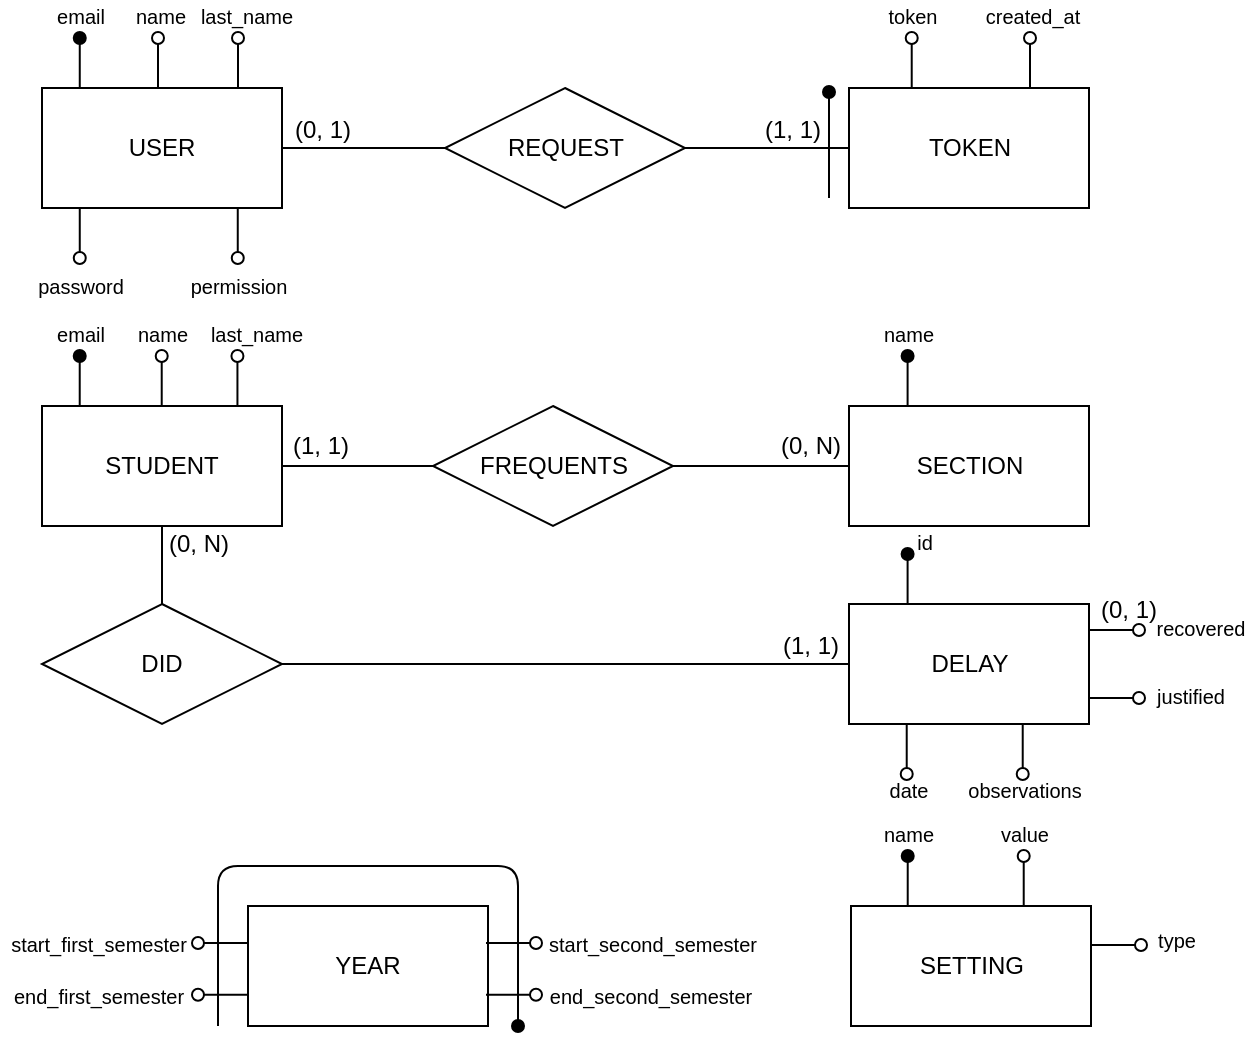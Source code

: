 <mxfile version="13.1.1"><diagram id="CAQS41Llxxm36ASOfEnQ" name="Page-1"><mxGraphModel dx="1153" dy="680" grid="1" gridSize="10" guides="1" tooltips="1" connect="1" arrows="1" fold="1" page="1" pageScale="1" pageWidth="850" pageHeight="1100" math="0" shadow="0"><root><mxCell id="0"/><mxCell id="1" parent="0"/><mxCell id="pjUSUsHLL46q0Gb_xvXX-1" value="USER" style="rounded=0;whiteSpace=wrap;html=1;" vertex="1" parent="1"><mxGeometry x="101" y="144" width="120" height="60" as="geometry"/></mxCell><mxCell id="pjUSUsHLL46q0Gb_xvXX-2" value="" style="endArrow=oval;html=1;endFill=1;" edge="1" parent="1"><mxGeometry width="50" height="50" relative="1" as="geometry"><mxPoint x="119.88" y="144" as="sourcePoint"/><mxPoint x="119.88" y="119" as="targetPoint"/></mxGeometry></mxCell><mxCell id="pjUSUsHLL46q0Gb_xvXX-3" value="email" style="text;html=1;align=center;verticalAlign=middle;resizable=0;points=[];autosize=1;fontSize=10;" vertex="1" parent="1"><mxGeometry x="103" y="100" width="34" height="16" as="geometry"/></mxCell><mxCell id="pjUSUsHLL46q0Gb_xvXX-4" value="" style="endArrow=oval;html=1;endFill=0;" edge="1" parent="1"><mxGeometry width="50" height="50" relative="1" as="geometry"><mxPoint x="159" y="144" as="sourcePoint"/><mxPoint x="159" y="119" as="targetPoint"/></mxGeometry></mxCell><mxCell id="pjUSUsHLL46q0Gb_xvXX-5" value="name" style="text;html=1;align=center;verticalAlign=middle;resizable=0;points=[];autosize=1;fontSize=10;" vertex="1" parent="1"><mxGeometry x="142" y="100" width="35" height="16" as="geometry"/></mxCell><mxCell id="pjUSUsHLL46q0Gb_xvXX-6" value="" style="endArrow=oval;html=1;endFill=0;" edge="1" parent="1"><mxGeometry width="50" height="50" relative="1" as="geometry"><mxPoint x="199" y="144" as="sourcePoint"/><mxPoint x="199" y="119" as="targetPoint"/></mxGeometry></mxCell><mxCell id="pjUSUsHLL46q0Gb_xvXX-7" value="last_name" style="text;html=1;align=center;verticalAlign=middle;resizable=0;points=[];autosize=1;fontSize=10;" vertex="1" parent="1"><mxGeometry x="175" y="100" width="56" height="16" as="geometry"/></mxCell><mxCell id="pjUSUsHLL46q0Gb_xvXX-8" value="" style="endArrow=none;html=1;endFill=0;startArrow=oval;startFill=0;" edge="1" parent="1"><mxGeometry width="50" height="50" relative="1" as="geometry"><mxPoint x="119.88" y="229" as="sourcePoint"/><mxPoint x="119.88" y="204" as="targetPoint"/></mxGeometry></mxCell><mxCell id="pjUSUsHLL46q0Gb_xvXX-9" value="password" style="text;html=1;align=center;verticalAlign=middle;resizable=0;points=[];autosize=1;fontSize=10;" vertex="1" parent="1"><mxGeometry x="93.5" y="235" width="53" height="16" as="geometry"/></mxCell><mxCell id="pjUSUsHLL46q0Gb_xvXX-10" value="" style="endArrow=none;html=1;endFill=0;startArrow=oval;startFill=0;" edge="1" parent="1"><mxGeometry width="50" height="50" relative="1" as="geometry"><mxPoint x="198.88" y="229" as="sourcePoint"/><mxPoint x="198.88" y="204" as="targetPoint"/></mxGeometry></mxCell><mxCell id="pjUSUsHLL46q0Gb_xvXX-11" value="permission" style="text;html=1;align=center;verticalAlign=middle;resizable=0;points=[];autosize=1;fontSize=10;" vertex="1" parent="1"><mxGeometry x="170" y="235" width="58" height="16" as="geometry"/></mxCell><mxCell id="pjUSUsHLL46q0Gb_xvXX-12" style="edgeStyle=orthogonalEdgeStyle;rounded=0;orthogonalLoop=1;jettySize=auto;html=1;exitX=1;exitY=0.5;exitDx=0;exitDy=0;entryX=0;entryY=0.5;entryDx=0;entryDy=0;endArrow=none;endFill=0;" edge="1" parent="1" source="pjUSUsHLL46q0Gb_xvXX-14" target="pjUSUsHLL46q0Gb_xvXX-25"><mxGeometry relative="1" as="geometry"/></mxCell><mxCell id="pjUSUsHLL46q0Gb_xvXX-13" style="edgeStyle=orthogonalEdgeStyle;rounded=0;orthogonalLoop=1;jettySize=auto;html=1;exitX=0.5;exitY=1;exitDx=0;exitDy=0;endArrow=none;endFill=0;" edge="1" parent="1" source="pjUSUsHLL46q0Gb_xvXX-14" target="pjUSUsHLL46q0Gb_xvXX-41"><mxGeometry relative="1" as="geometry"/></mxCell><mxCell id="pjUSUsHLL46q0Gb_xvXX-14" value="STUDENT" style="rounded=0;whiteSpace=wrap;html=1;" vertex="1" parent="1"><mxGeometry x="101" y="303" width="120" height="60" as="geometry"/></mxCell><mxCell id="pjUSUsHLL46q0Gb_xvXX-15" value="" style="endArrow=oval;html=1;endFill=1;" edge="1" parent="1"><mxGeometry width="50" height="50" relative="1" as="geometry"><mxPoint x="119.86" y="303" as="sourcePoint"/><mxPoint x="119.86" y="278" as="targetPoint"/></mxGeometry></mxCell><mxCell id="pjUSUsHLL46q0Gb_xvXX-16" value="email" style="text;html=1;align=center;verticalAlign=middle;resizable=0;points=[];autosize=1;fontSize=10;" vertex="1" parent="1"><mxGeometry x="103" y="259" width="34" height="16" as="geometry"/></mxCell><mxCell id="pjUSUsHLL46q0Gb_xvXX-17" value="" style="endArrow=oval;html=1;endFill=0;" edge="1" parent="1"><mxGeometry width="50" height="50" relative="1" as="geometry"><mxPoint x="160.86" y="303" as="sourcePoint"/><mxPoint x="160.86" y="278" as="targetPoint"/></mxGeometry></mxCell><mxCell id="pjUSUsHLL46q0Gb_xvXX-18" value="name" style="text;html=1;align=center;verticalAlign=middle;resizable=0;points=[];autosize=1;fontSize=10;" vertex="1" parent="1"><mxGeometry x="143.5" y="259" width="35" height="16" as="geometry"/></mxCell><mxCell id="pjUSUsHLL46q0Gb_xvXX-19" value="" style="endArrow=oval;html=1;endFill=0;" edge="1" parent="1"><mxGeometry width="50" height="50" relative="1" as="geometry"><mxPoint x="198.72" y="303" as="sourcePoint"/><mxPoint x="198.72" y="278" as="targetPoint"/></mxGeometry></mxCell><mxCell id="pjUSUsHLL46q0Gb_xvXX-20" value="last_name" style="text;html=1;align=center;verticalAlign=middle;resizable=0;points=[];autosize=1;fontSize=10;" vertex="1" parent="1"><mxGeometry x="180" y="259" width="56" height="16" as="geometry"/></mxCell><mxCell id="pjUSUsHLL46q0Gb_xvXX-21" value="SECTION" style="rounded=0;whiteSpace=wrap;html=1;" vertex="1" parent="1"><mxGeometry x="504.5" y="303" width="120" height="60" as="geometry"/></mxCell><mxCell id="pjUSUsHLL46q0Gb_xvXX-22" value="" style="endArrow=oval;html=1;endFill=1;" edge="1" parent="1"><mxGeometry width="50" height="50" relative="1" as="geometry"><mxPoint x="533.8" y="303" as="sourcePoint"/><mxPoint x="533.8" y="278" as="targetPoint"/></mxGeometry></mxCell><mxCell id="pjUSUsHLL46q0Gb_xvXX-23" value="name" style="text;html=1;align=center;verticalAlign=middle;resizable=0;points=[];autosize=1;fontSize=10;" vertex="1" parent="1"><mxGeometry x="516.5" y="259" width="35" height="16" as="geometry"/></mxCell><mxCell id="pjUSUsHLL46q0Gb_xvXX-24" style="edgeStyle=orthogonalEdgeStyle;rounded=0;orthogonalLoop=1;jettySize=auto;html=1;exitX=1;exitY=0.5;exitDx=0;exitDy=0;entryX=0;entryY=0.5;entryDx=0;entryDy=0;endArrow=none;endFill=0;" edge="1" parent="1" source="pjUSUsHLL46q0Gb_xvXX-25" target="pjUSUsHLL46q0Gb_xvXX-21"><mxGeometry relative="1" as="geometry"/></mxCell><mxCell id="pjUSUsHLL46q0Gb_xvXX-25" value="FREQUENTS" style="rhombus;whiteSpace=wrap;html=1;" vertex="1" parent="1"><mxGeometry x="296.5" y="303" width="120" height="60" as="geometry"/></mxCell><mxCell id="pjUSUsHLL46q0Gb_xvXX-26" value="(1, 1)" style="text;html=1;align=center;verticalAlign=middle;resizable=0;points=[];autosize=1;" vertex="1" parent="1"><mxGeometry x="221" y="314" width="38" height="18" as="geometry"/></mxCell><mxCell id="pjUSUsHLL46q0Gb_xvXX-27" value="(0, N)" style="text;html=1;align=center;verticalAlign=middle;resizable=0;points=[];autosize=1;" vertex="1" parent="1"><mxGeometry x="464.5" y="314" width="40" height="18" as="geometry"/></mxCell><mxCell id="pjUSUsHLL46q0Gb_xvXX-28" value="TOKEN" style="rounded=0;whiteSpace=wrap;html=1;" vertex="1" parent="1"><mxGeometry x="504.5" y="144" width="120" height="60" as="geometry"/></mxCell><mxCell id="pjUSUsHLL46q0Gb_xvXX-29" value="" style="endArrow=oval;html=1;endFill=0;" edge="1" parent="1"><mxGeometry width="50" height="50" relative="1" as="geometry"><mxPoint x="535.86" y="144" as="sourcePoint"/><mxPoint x="535.86" y="119" as="targetPoint"/></mxGeometry></mxCell><mxCell id="pjUSUsHLL46q0Gb_xvXX-30" value="token" style="text;html=1;align=center;verticalAlign=middle;resizable=0;points=[];autosize=1;fontSize=10;" vertex="1" parent="1"><mxGeometry x="519" y="100" width="34" height="16" as="geometry"/></mxCell><mxCell id="pjUSUsHLL46q0Gb_xvXX-31" value="" style="endArrow=oval;html=1;endFill=0;" edge="1" parent="1"><mxGeometry width="50" height="50" relative="1" as="geometry"><mxPoint x="595.0" y="144" as="sourcePoint"/><mxPoint x="595.0" y="119" as="targetPoint"/></mxGeometry></mxCell><mxCell id="pjUSUsHLL46q0Gb_xvXX-32" value="created_at" style="text;html=1;align=center;verticalAlign=middle;resizable=0;points=[];autosize=1;fontSize=10;" vertex="1" parent="1"><mxGeometry x="567.5" y="100" width="57" height="16" as="geometry"/></mxCell><mxCell id="pjUSUsHLL46q0Gb_xvXX-33" value="" style="edgeStyle=orthogonalEdgeStyle;rounded=0;orthogonalLoop=1;jettySize=auto;html=1;endArrow=none;endFill=0;entryX=0;entryY=0.5;entryDx=0;entryDy=0;exitX=1;exitY=0.5;exitDx=0;exitDy=0;" edge="1" parent="1" source="pjUSUsHLL46q0Gb_xvXX-34" target="pjUSUsHLL46q0Gb_xvXX-28"><mxGeometry relative="1" as="geometry"><mxPoint x="502.5" y="174" as="targetPoint"/></mxGeometry></mxCell><mxCell id="pjUSUsHLL46q0Gb_xvXX-34" value="REQUEST" style="rhombus;whiteSpace=wrap;html=1;" vertex="1" parent="1"><mxGeometry x="302.5" y="144" width="120" height="60" as="geometry"/></mxCell><mxCell id="pjUSUsHLL46q0Gb_xvXX-35" style="edgeStyle=orthogonalEdgeStyle;rounded=0;orthogonalLoop=1;jettySize=auto;html=1;exitX=1;exitY=0.5;exitDx=0;exitDy=0;endArrow=none;endFill=0;" edge="1" parent="1" source="pjUSUsHLL46q0Gb_xvXX-1"><mxGeometry relative="1" as="geometry"><mxPoint x="298" y="169" as="sourcePoint"/><mxPoint x="302.5" y="174" as="targetPoint"/></mxGeometry></mxCell><mxCell id="pjUSUsHLL46q0Gb_xvXX-36" value="" style="endArrow=oval;html=1;endFill=1;" edge="1" parent="1"><mxGeometry width="50" height="50" relative="1" as="geometry"><mxPoint x="494.5" y="199" as="sourcePoint"/><mxPoint x="494.5" y="146" as="targetPoint"/></mxGeometry></mxCell><mxCell id="pjUSUsHLL46q0Gb_xvXX-37" value="(0, 1)" style="text;html=1;align=center;verticalAlign=middle;resizable=0;points=[];autosize=1;" vertex="1" parent="1"><mxGeometry x="222" y="156" width="38" height="18" as="geometry"/></mxCell><mxCell id="pjUSUsHLL46q0Gb_xvXX-38" value="(1, 1)" style="text;html=1;align=center;verticalAlign=middle;resizable=0;points=[];autosize=1;" vertex="1" parent="1"><mxGeometry x="457" y="156" width="38" height="18" as="geometry"/></mxCell><mxCell id="pjUSUsHLL46q0Gb_xvXX-39" value="DELAY" style="rounded=0;whiteSpace=wrap;html=1;" vertex="1" parent="1"><mxGeometry x="504.5" y="402" width="120" height="60" as="geometry"/></mxCell><mxCell id="pjUSUsHLL46q0Gb_xvXX-40" style="edgeStyle=orthogonalEdgeStyle;rounded=0;orthogonalLoop=1;jettySize=auto;html=1;exitX=1;exitY=0.5;exitDx=0;exitDy=0;entryX=0;entryY=0.5;entryDx=0;entryDy=0;endArrow=none;endFill=0;" edge="1" parent="1" source="pjUSUsHLL46q0Gb_xvXX-41" target="pjUSUsHLL46q0Gb_xvXX-39"><mxGeometry relative="1" as="geometry"/></mxCell><mxCell id="pjUSUsHLL46q0Gb_xvXX-41" value="DID" style="rhombus;whiteSpace=wrap;html=1;" vertex="1" parent="1"><mxGeometry x="101" y="402" width="120" height="60" as="geometry"/></mxCell><mxCell id="pjUSUsHLL46q0Gb_xvXX-42" value="(0, N)" style="text;html=1;align=center;verticalAlign=middle;resizable=0;points=[];autosize=1;" vertex="1" parent="1"><mxGeometry x="159" y="363" width="40" height="18" as="geometry"/></mxCell><mxCell id="pjUSUsHLL46q0Gb_xvXX-43" value="(1, 1)" style="text;html=1;align=center;verticalAlign=middle;resizable=0;points=[];autosize=1;" vertex="1" parent="1"><mxGeometry x="465.5" y="414" width="38" height="18" as="geometry"/></mxCell><mxCell id="pjUSUsHLL46q0Gb_xvXX-44" value="" style="endArrow=none;html=1;endFill=0;startArrow=oval;startFill=0;" edge="1" parent="1"><mxGeometry width="50" height="50" relative="1" as="geometry"><mxPoint x="533.36" y="487" as="sourcePoint"/><mxPoint x="533.36" y="462" as="targetPoint"/></mxGeometry></mxCell><mxCell id="pjUSUsHLL46q0Gb_xvXX-45" value="date" style="text;html=1;align=center;verticalAlign=middle;resizable=0;points=[];autosize=1;fontSize=10;" vertex="1" parent="1"><mxGeometry x="519.5" y="487" width="29" height="16" as="geometry"/></mxCell><mxCell id="pjUSUsHLL46q0Gb_xvXX-46" value="" style="endArrow=none;html=1;endFill=0;startArrow=oval;startFill=0;" edge="1" parent="1"><mxGeometry width="50" height="50" relative="1" as="geometry"><mxPoint x="591.36" y="487" as="sourcePoint"/><mxPoint x="591.36" y="462" as="targetPoint"/></mxGeometry></mxCell><mxCell id="pjUSUsHLL46q0Gb_xvXX-47" value="observations" style="text;html=1;align=center;verticalAlign=middle;resizable=0;points=[];autosize=1;fontSize=10;" vertex="1" parent="1"><mxGeometry x="558.5" y="487" width="67" height="16" as="geometry"/></mxCell><mxCell id="pjUSUsHLL46q0Gb_xvXX-48" value="" style="endArrow=none;html=1;endFill=0;startArrow=oval;startFill=0;" edge="1" parent="1"><mxGeometry width="50" height="50" relative="1" as="geometry"><mxPoint x="649.5" y="449" as="sourcePoint"/><mxPoint x="624.5" y="449" as="targetPoint"/></mxGeometry></mxCell><mxCell id="pjUSUsHLL46q0Gb_xvXX-49" value="justified" style="text;html=1;align=center;verticalAlign=middle;resizable=0;points=[];autosize=1;fontSize=10;" vertex="1" parent="1"><mxGeometry x="652.5" y="440" width="44" height="16" as="geometry"/></mxCell><mxCell id="pjUSUsHLL46q0Gb_xvXX-50" value="" style="endArrow=none;html=1;endFill=0;startArrow=oval;startFill=0;" edge="1" parent="1"><mxGeometry width="50" height="50" relative="1" as="geometry"><mxPoint x="649.5" y="415" as="sourcePoint"/><mxPoint x="624.5" y="415" as="targetPoint"/></mxGeometry></mxCell><mxCell id="pjUSUsHLL46q0Gb_xvXX-51" value="recovered" style="text;html=1;align=center;verticalAlign=middle;resizable=0;points=[];autosize=1;fontSize=10;" vertex="1" parent="1"><mxGeometry x="652.5" y="406" width="54" height="16" as="geometry"/></mxCell><mxCell id="pjUSUsHLL46q0Gb_xvXX-52" value="(0, 1)" style="text;html=1;align=center;verticalAlign=middle;resizable=0;points=[];autosize=1;" vertex="1" parent="1"><mxGeometry x="624.5" y="396" width="38" height="18" as="geometry"/></mxCell><mxCell id="pjUSUsHLL46q0Gb_xvXX-53" value="YEAR" style="rounded=0;whiteSpace=wrap;html=1;" vertex="1" parent="1"><mxGeometry x="204" y="553" width="120" height="60" as="geometry"/></mxCell><mxCell id="pjUSUsHLL46q0Gb_xvXX-54" value="" style="endArrow=none;html=1;endFill=0;startArrow=oval;startFill=0;" edge="1" parent="1"><mxGeometry width="50" height="50" relative="1" as="geometry"><mxPoint x="179" y="597.36" as="sourcePoint"/><mxPoint x="204" y="597.36" as="targetPoint"/></mxGeometry></mxCell><mxCell id="pjUSUsHLL46q0Gb_xvXX-55" value="" style="endArrow=none;html=1;endFill=0;startArrow=oval;startFill=0;" edge="1" parent="1"><mxGeometry width="50" height="50" relative="1" as="geometry"><mxPoint x="179" y="571.5" as="sourcePoint"/><mxPoint x="204" y="571.5" as="targetPoint"/></mxGeometry></mxCell><mxCell id="pjUSUsHLL46q0Gb_xvXX-56" value="start_first_semester" style="text;html=1;align=center;verticalAlign=middle;resizable=0;points=[];autosize=1;fontSize=10;" vertex="1" parent="1"><mxGeometry x="80" y="563.5" width="98" height="16" as="geometry"/></mxCell><mxCell id="pjUSUsHLL46q0Gb_xvXX-57" value="end_first_semester" style="text;html=1;align=center;verticalAlign=middle;resizable=0;points=[];autosize=1;fontSize=10;" vertex="1" parent="1"><mxGeometry x="81" y="589.5" width="95" height="16" as="geometry"/></mxCell><mxCell id="pjUSUsHLL46q0Gb_xvXX-58" value="" style="endArrow=none;html=1;endFill=0;startArrow=oval;startFill=0;" edge="1" parent="1"><mxGeometry width="50" height="50" relative="1" as="geometry"><mxPoint x="348" y="597.36" as="sourcePoint"/><mxPoint x="323" y="597.36" as="targetPoint"/></mxGeometry></mxCell><mxCell id="pjUSUsHLL46q0Gb_xvXX-59" value="" style="endArrow=none;html=1;endFill=0;startArrow=oval;startFill=0;" edge="1" parent="1"><mxGeometry width="50" height="50" relative="1" as="geometry"><mxPoint x="348" y="571.5" as="sourcePoint"/><mxPoint x="323" y="571.5" as="targetPoint"/></mxGeometry></mxCell><mxCell id="pjUSUsHLL46q0Gb_xvXX-60" value="start_second_semester" style="text;html=1;align=center;verticalAlign=middle;resizable=0;points=[];autosize=1;fontSize=10;direction=south;" vertex="1" parent="1"><mxGeometry x="349" y="563.5" width="114" height="16" as="geometry"/></mxCell><mxCell id="pjUSUsHLL46q0Gb_xvXX-61" value="end_second_semester" style="text;html=1;align=center;verticalAlign=middle;resizable=0;points=[];autosize=1;fontSize=10;direction=south;" vertex="1" parent="1"><mxGeometry x="349" y="589.5" width="111" height="16" as="geometry"/></mxCell><mxCell id="pjUSUsHLL46q0Gb_xvXX-62" value="" style="endArrow=none;html=1;endFill=0;startArrow=oval;startFill=1;" edge="1" parent="1"><mxGeometry width="50" height="50" relative="1" as="geometry"><mxPoint x="339" y="613" as="sourcePoint"/><mxPoint x="189" y="613" as="targetPoint"/><Array as="points"><mxPoint x="339" y="533"/><mxPoint x="189" y="533"/></Array></mxGeometry></mxCell><mxCell id="pjUSUsHLL46q0Gb_xvXX-63" value="SETTING" style="rounded=0;whiteSpace=wrap;html=1;" vertex="1" parent="1"><mxGeometry x="505.5" y="553" width="120" height="60" as="geometry"/></mxCell><mxCell id="pjUSUsHLL46q0Gb_xvXX-64" value="" style="endArrow=oval;html=1;endFill=1;" edge="1" parent="1"><mxGeometry width="50" height="50" relative="1" as="geometry"><mxPoint x="533.86" y="553" as="sourcePoint"/><mxPoint x="533.86" y="528" as="targetPoint"/></mxGeometry></mxCell><mxCell id="pjUSUsHLL46q0Gb_xvXX-65" value="name" style="text;html=1;align=center;verticalAlign=middle;resizable=0;points=[];autosize=1;fontSize=10;" vertex="1" parent="1"><mxGeometry x="516.5" y="509" width="35" height="16" as="geometry"/></mxCell><mxCell id="pjUSUsHLL46q0Gb_xvXX-66" value="" style="endArrow=oval;html=1;endFill=0;" edge="1" parent="1"><mxGeometry width="50" height="50" relative="1" as="geometry"><mxPoint x="591.86" y="553" as="sourcePoint"/><mxPoint x="591.86" y="528" as="targetPoint"/></mxGeometry></mxCell><mxCell id="pjUSUsHLL46q0Gb_xvXX-67" value="value" style="text;html=1;align=center;verticalAlign=middle;resizable=0;points=[];autosize=1;fontSize=10;" vertex="1" parent="1"><mxGeometry x="575" y="509" width="34" height="16" as="geometry"/></mxCell><mxCell id="pjUSUsHLL46q0Gb_xvXX-68" value="" style="endArrow=oval;html=1;endFill=1;" edge="1" parent="1"><mxGeometry width="50" height="50" relative="1" as="geometry"><mxPoint x="533.8" y="402" as="sourcePoint"/><mxPoint x="533.8" y="377" as="targetPoint"/></mxGeometry></mxCell><mxCell id="pjUSUsHLL46q0Gb_xvXX-69" value="id" style="text;html=1;align=center;verticalAlign=middle;resizable=0;points=[];autosize=1;fontSize=10;" vertex="1" parent="1"><mxGeometry x="531.5" y="361" width="20" height="20" as="geometry"/></mxCell><mxCell id="pjUSUsHLL46q0Gb_xvXX-71" value="" style="endArrow=none;html=1;endFill=0;startArrow=oval;startFill=0;" edge="1" parent="1"><mxGeometry width="50" height="50" relative="1" as="geometry"><mxPoint x="650.5" y="572.5" as="sourcePoint"/><mxPoint x="625.5" y="572.5" as="targetPoint"/></mxGeometry></mxCell><mxCell id="pjUSUsHLL46q0Gb_xvXX-72" value="type" style="text;html=1;align=center;verticalAlign=middle;resizable=0;points=[];autosize=1;fontSize=10;" vertex="1" parent="1"><mxGeometry x="652.5" y="559.5" width="30" height="20" as="geometry"/></mxCell></root></mxGraphModel></diagram></mxfile>